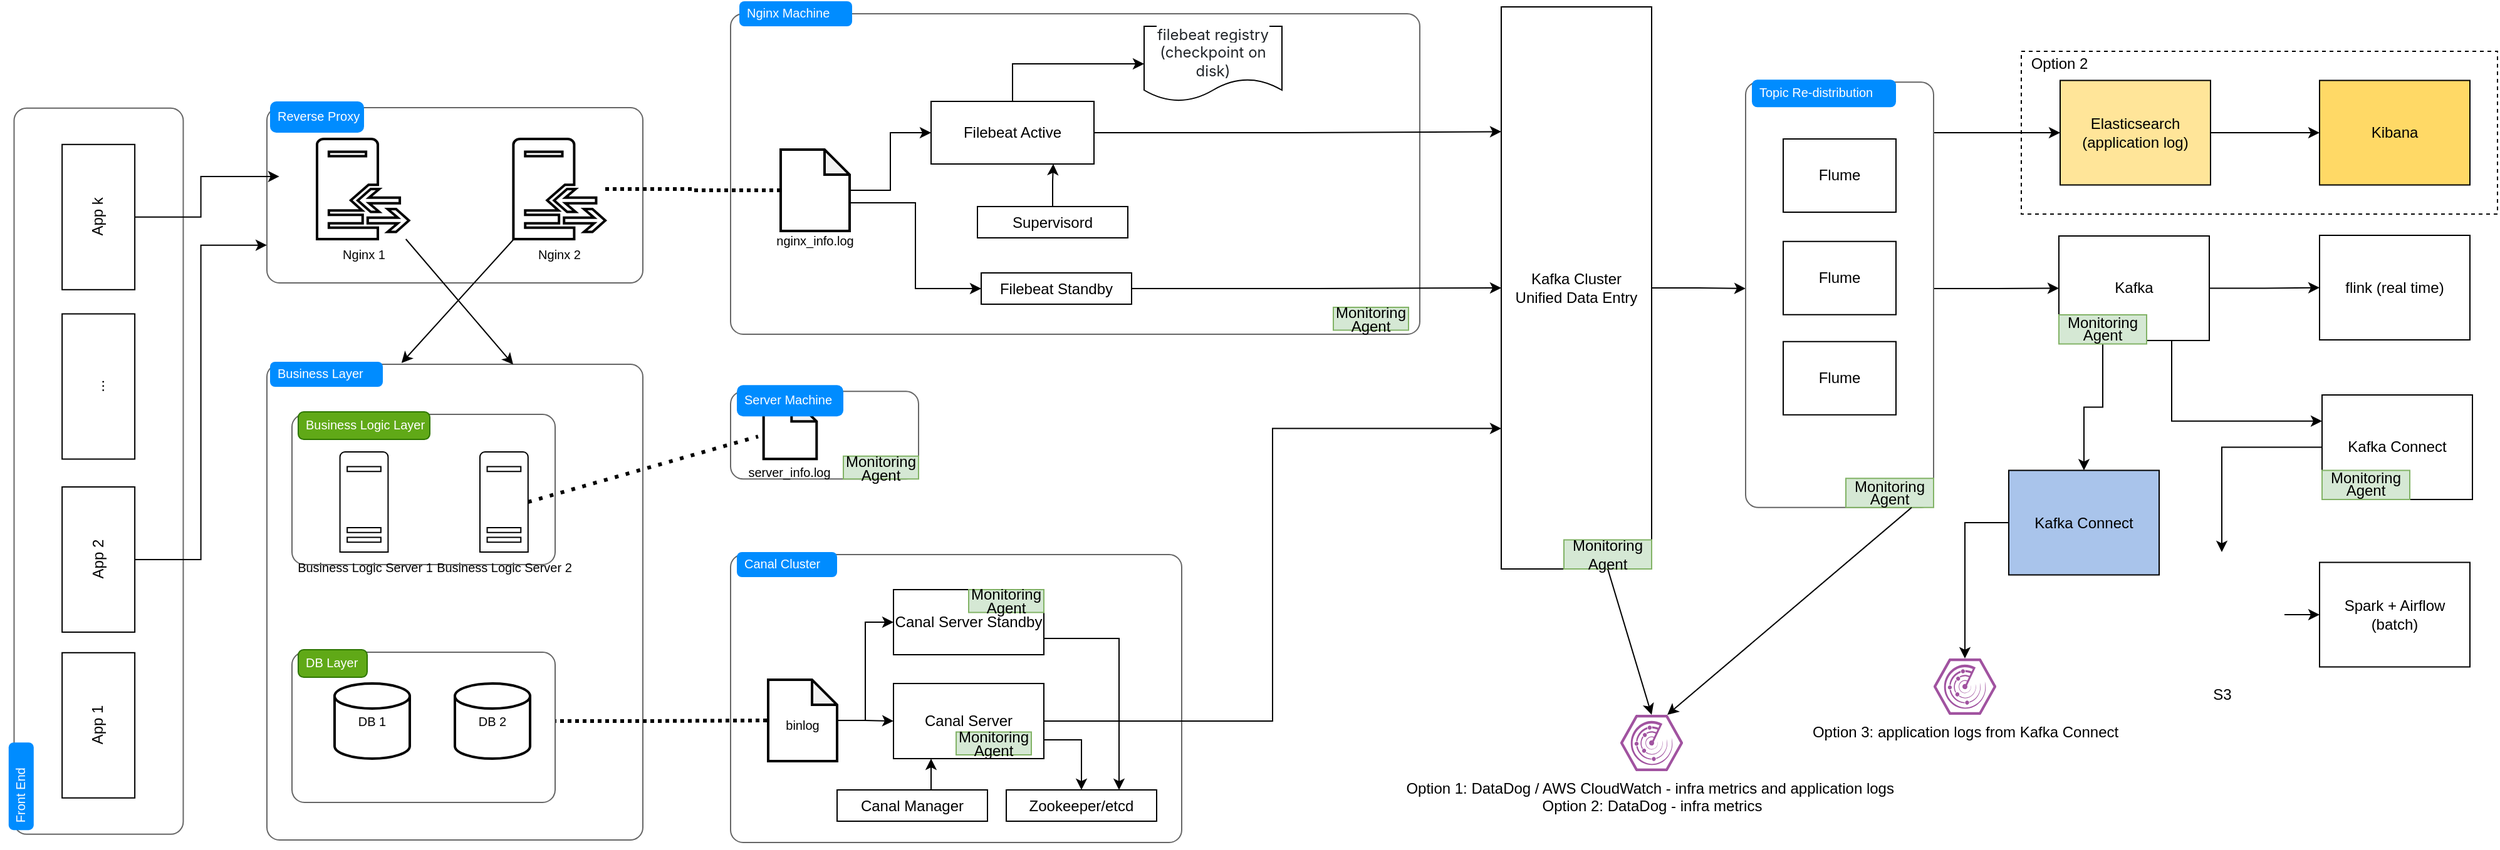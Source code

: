 <mxfile version="14.5.3" type="device"><diagram name="方案" id="iK_i3PamHVMjKQlkhkGh"><mxGraphModel dx="1666" dy="769" grid="1" gridSize="10" guides="1" tooltips="1" connect="1" arrows="1" fold="1" page="1" pageScale="1" pageWidth="827" pageHeight="1169" math="0" shadow="0"><root><mxCell id="n9rA8EOqBBQWJgaQHzMo-0"/><mxCell id="n9rA8EOqBBQWJgaQHzMo-1" parent="n9rA8EOqBBQWJgaQHzMo-0"/><mxCell id="GtW4P_-qG_4IpxDda4mF-0" value="" style="rounded=0;whiteSpace=wrap;html=1;dashed=1;" vertex="1" parent="n9rA8EOqBBQWJgaQHzMo-1"><mxGeometry x="1760" y="360" width="380" height="130" as="geometry"/></mxCell><mxCell id="n9rA8EOqBBQWJgaQHzMo-2" value="" style="group" vertex="1" connectable="0" parent="n9rA8EOqBBQWJgaQHzMo-1"><mxGeometry x="360" y="395" width="300" height="150" as="geometry"/></mxCell><mxCell id="n9rA8EOqBBQWJgaQHzMo-3" value="" style="shape=mxgraph.mockup.containers.marginRect;rectMarginTop=10;strokeColor=#666666;strokeWidth=1;dashed=0;rounded=1;arcSize=5;recursiveResize=0;container=0;" vertex="1" parent="n9rA8EOqBBQWJgaQHzMo-2"><mxGeometry width="300" height="150" as="geometry"/></mxCell><mxCell id="n9rA8EOqBBQWJgaQHzMo-4" value="Reverse Proxy" style="shape=rect;strokeColor=none;fillColor=#008cff;strokeWidth=1;dashed=0;rounded=1;arcSize=20;fontColor=#ffffff;fontSize=10;spacing=2;spacingTop=-2;align=left;autosize=1;spacingLeft=4;resizeWidth=0;resizeHeight=0;perimeter=none;" vertex="1" parent="n9rA8EOqBBQWJgaQHzMo-2"><mxGeometry x="2.5" y="5" width="75" height="25" as="geometry"/></mxCell><mxCell id="n9rA8EOqBBQWJgaQHzMo-5" value="" style="group" vertex="1" connectable="0" parent="n9rA8EOqBBQWJgaQHzMo-1"><mxGeometry x="360" y="600" width="300" height="390" as="geometry"/></mxCell><mxCell id="n9rA8EOqBBQWJgaQHzMo-6" value="" style="shape=mxgraph.mockup.containers.marginRect;rectMarginTop=10;strokeColor=#666666;strokeWidth=1;dashed=0;rounded=1;arcSize=5;recursiveResize=0;container=0;" vertex="1" parent="n9rA8EOqBBQWJgaQHzMo-5"><mxGeometry width="300" height="390" as="geometry"/></mxCell><mxCell id="n9rA8EOqBBQWJgaQHzMo-7" value="Business Layer" style="shape=rect;strokeColor=none;fillColor=#008cff;strokeWidth=1;dashed=0;rounded=1;arcSize=20;fontColor=#ffffff;fontSize=10;spacing=2;spacingTop=-2;align=left;autosize=1;spacingLeft=4;resizeWidth=0;resizeHeight=0;perimeter=none;" vertex="1" parent="n9rA8EOqBBQWJgaQHzMo-5"><mxGeometry x="2.5" y="8" width="90" height="20" as="geometry"/></mxCell><mxCell id="n9rA8EOqBBQWJgaQHzMo-8" value="" style="shape=mxgraph.mockup.containers.marginRect;rectMarginTop=10;strokeColor=#666666;strokeWidth=1;dashed=0;rounded=1;arcSize=5;recursiveResize=0;container=0;" vertex="1" parent="n9rA8EOqBBQWJgaQHzMo-1"><mxGeometry x="730" y="320" width="550" height="266" as="geometry"/></mxCell><mxCell id="n9rA8EOqBBQWJgaQHzMo-9" style="edgeStyle=none;rounded=0;orthogonalLoop=1;jettySize=auto;html=1;startArrow=none;startFill=0;startSize=6;endArrow=classic;endFill=1;fontSize=10;entryX=0.655;entryY=0.026;entryDx=0;entryDy=0;entryPerimeter=0;" edge="1" parent="n9rA8EOqBBQWJgaQHzMo-1" source="n9rA8EOqBBQWJgaQHzMo-58" target="n9rA8EOqBBQWJgaQHzMo-6"><mxGeometry relative="1" as="geometry"><mxPoint x="287.101" y="650" as="targetPoint"/></mxGeometry></mxCell><mxCell id="n9rA8EOqBBQWJgaQHzMo-10" style="edgeStyle=none;rounded=0;orthogonalLoop=1;jettySize=auto;html=1;startArrow=none;startFill=0;startSize=6;endArrow=classic;endFill=1;fontSize=10;entryX=0.358;entryY=0.023;entryDx=0;entryDy=0;entryPerimeter=0;" edge="1" parent="n9rA8EOqBBQWJgaQHzMo-1" source="n9rA8EOqBBQWJgaQHzMo-57" target="n9rA8EOqBBQWJgaQHzMo-6"><mxGeometry relative="1" as="geometry"><mxPoint x="431.009" y="650" as="targetPoint"/></mxGeometry></mxCell><mxCell id="n9rA8EOqBBQWJgaQHzMo-11" value="" style="edgeStyle=orthogonalEdgeStyle;rounded=0;orthogonalLoop=1;jettySize=auto;html=1;endArrow=none;endFill=0;dashed=1;dashPattern=1 1;strokeWidth=3;" edge="1" parent="n9rA8EOqBBQWJgaQHzMo-1" source="n9rA8EOqBBQWJgaQHzMo-57" target="n9rA8EOqBBQWJgaQHzMo-76"><mxGeometry relative="1" as="geometry"/></mxCell><mxCell id="n9rA8EOqBBQWJgaQHzMo-12" value="" style="edgeStyle=orthogonalEdgeStyle;rounded=0;orthogonalLoop=1;jettySize=auto;html=1;entryX=0;entryY=0.222;entryDx=0;entryDy=0;entryPerimeter=0;" edge="1" parent="n9rA8EOqBBQWJgaQHzMo-1" source="n9rA8EOqBBQWJgaQHzMo-77" target="n9rA8EOqBBQWJgaQHzMo-15"><mxGeometry relative="1" as="geometry"/></mxCell><mxCell id="n9rA8EOqBBQWJgaQHzMo-13" style="edgeStyle=orthogonalEdgeStyle;rounded=0;orthogonalLoop=1;jettySize=auto;html=1;entryX=0;entryY=0.5;entryDx=0;entryDy=0;" edge="1" parent="n9rA8EOqBBQWJgaQHzMo-1" source="n9rA8EOqBBQWJgaQHzMo-72" target="n9rA8EOqBBQWJgaQHzMo-15"><mxGeometry relative="1" as="geometry"/></mxCell><mxCell id="n9rA8EOqBBQWJgaQHzMo-14" value="" style="edgeStyle=orthogonalEdgeStyle;rounded=0;orthogonalLoop=1;jettySize=auto;html=1;startArrow=none;startFill=0;endArrow=classic;endFill=1;strokeWidth=1;exitX=1;exitY=0.5;exitDx=0;exitDy=0;" edge="1" parent="n9rA8EOqBBQWJgaQHzMo-1" source="n9rA8EOqBBQWJgaQHzMo-15" target="n9rA8EOqBBQWJgaQHzMo-33"><mxGeometry relative="1" as="geometry"><mxPoint x="1540" y="542.75" as="targetPoint"/></mxGeometry></mxCell><mxCell id="n9rA8EOqBBQWJgaQHzMo-15" value="Kafka Cluster&lt;br&gt;Unified Data Entry" style="rounded=0;whiteSpace=wrap;html=1;" vertex="1" parent="n9rA8EOqBBQWJgaQHzMo-1"><mxGeometry x="1345" y="324.5" width="120" height="449" as="geometry"/></mxCell><mxCell id="n9rA8EOqBBQWJgaQHzMo-16" value="" style="shape=mxgraph.mockup.containers.marginRect;rectMarginTop=10;strokeColor=#666666;strokeWidth=1;dashed=0;rounded=1;arcSize=5;recursiveResize=0;" vertex="1" parent="n9rA8EOqBBQWJgaQHzMo-1"><mxGeometry x="730" y="752" width="360" height="240" as="geometry"/></mxCell><mxCell id="n9rA8EOqBBQWJgaQHzMo-17" value="Canal Cluster" style="shape=rect;strokeColor=none;fillColor=#008cff;strokeWidth=1;dashed=0;rounded=1;arcSize=20;fontColor=#ffffff;fontSize=10;spacing=2;spacingTop=-2;align=left;autosize=1;spacingLeft=4;resizeWidth=0;resizeHeight=0;perimeter=none;" vertex="1" parent="n9rA8EOqBBQWJgaQHzMo-16"><mxGeometry x="5" y="8" width="80" height="20" as="geometry"/></mxCell><mxCell id="n9rA8EOqBBQWJgaQHzMo-18" value="Zookeeper/etcd" style="rounded=0;whiteSpace=wrap;html=1;" vertex="1" parent="n9rA8EOqBBQWJgaQHzMo-16"><mxGeometry x="220" y="198" width="120" height="25" as="geometry"/></mxCell><mxCell id="n9rA8EOqBBQWJgaQHzMo-19" style="edgeStyle=orthogonalEdgeStyle;rounded=0;orthogonalLoop=1;jettySize=auto;html=1;exitX=0.5;exitY=0;exitDx=0;exitDy=0;entryX=0.25;entryY=1;entryDx=0;entryDy=0;startArrow=none;startFill=0;endArrow=classic;endFill=1;strokeWidth=1;" edge="1" parent="n9rA8EOqBBQWJgaQHzMo-16" source="n9rA8EOqBBQWJgaQHzMo-20" target="n9rA8EOqBBQWJgaQHzMo-22"><mxGeometry relative="1" as="geometry"/></mxCell><mxCell id="n9rA8EOqBBQWJgaQHzMo-20" value="Canal Manager" style="rounded=0;whiteSpace=wrap;html=1;" vertex="1" parent="n9rA8EOqBBQWJgaQHzMo-16"><mxGeometry x="85" y="198" width="120" height="25" as="geometry"/></mxCell><mxCell id="n9rA8EOqBBQWJgaQHzMo-21" style="edgeStyle=orthogonalEdgeStyle;rounded=0;orthogonalLoop=1;jettySize=auto;html=1;exitX=1;exitY=0.75;exitDx=0;exitDy=0;startArrow=none;startFill=0;endArrow=classic;endFill=1;strokeWidth=1;" edge="1" parent="n9rA8EOqBBQWJgaQHzMo-16" source="n9rA8EOqBBQWJgaQHzMo-22" target="n9rA8EOqBBQWJgaQHzMo-18"><mxGeometry relative="1" as="geometry"/></mxCell><mxCell id="n9rA8EOqBBQWJgaQHzMo-22" value="Canal Server" style="rounded=0;whiteSpace=wrap;html=1;" vertex="1" parent="n9rA8EOqBBQWJgaQHzMo-16"><mxGeometry x="130" y="113" width="120" height="60" as="geometry"/></mxCell><mxCell id="n9rA8EOqBBQWJgaQHzMo-23" style="edgeStyle=orthogonalEdgeStyle;rounded=0;orthogonalLoop=1;jettySize=auto;html=1;endArrow=classic;endFill=1;strokeWidth=1;startArrow=none;startFill=0;entryX=0;entryY=0.5;entryDx=0;entryDy=0;" edge="1" parent="n9rA8EOqBBQWJgaQHzMo-16" source="n9rA8EOqBBQWJgaQHzMo-25" target="n9rA8EOqBBQWJgaQHzMo-22"><mxGeometry relative="1" as="geometry"/></mxCell><mxCell id="n9rA8EOqBBQWJgaQHzMo-24" style="edgeStyle=orthogonalEdgeStyle;rounded=0;orthogonalLoop=1;jettySize=auto;html=1;entryX=0;entryY=0.5;entryDx=0;entryDy=0;startArrow=none;startFill=0;endArrow=classic;endFill=1;strokeWidth=1;" edge="1" parent="n9rA8EOqBBQWJgaQHzMo-16" source="n9rA8EOqBBQWJgaQHzMo-25" target="n9rA8EOqBBQWJgaQHzMo-27"><mxGeometry relative="1" as="geometry"/></mxCell><mxCell id="n9rA8EOqBBQWJgaQHzMo-25" value="&lt;br&gt;&lt;br&gt;binlog" style="shape=note;whiteSpace=wrap;html=1;backgroundOutline=1;darkOpacity=0.05;shadow=0;dashed=0;fontSize=10;verticalAlign=top;strokeWidth=2;fillColor=none;sketch=0;size=20;" vertex="1" parent="n9rA8EOqBBQWJgaQHzMo-16"><mxGeometry x="30" y="110" width="55" height="65" as="geometry"/></mxCell><mxCell id="n9rA8EOqBBQWJgaQHzMo-26" style="edgeStyle=orthogonalEdgeStyle;rounded=0;orthogonalLoop=1;jettySize=auto;html=1;exitX=1;exitY=0.75;exitDx=0;exitDy=0;entryX=0.75;entryY=0;entryDx=0;entryDy=0;startArrow=none;startFill=0;endArrow=classic;endFill=1;strokeWidth=1;" edge="1" parent="n9rA8EOqBBQWJgaQHzMo-16" source="n9rA8EOqBBQWJgaQHzMo-27" target="n9rA8EOqBBQWJgaQHzMo-18"><mxGeometry relative="1" as="geometry"/></mxCell><mxCell id="n9rA8EOqBBQWJgaQHzMo-27" value="Canal Server Standby" style="rounded=0;whiteSpace=wrap;html=1;" vertex="1" parent="n9rA8EOqBBQWJgaQHzMo-16"><mxGeometry x="130" y="38" width="120" height="52" as="geometry"/></mxCell><mxCell id="n9rA8EOqBBQWJgaQHzMo-28" value="&lt;p style=&quot;line-height: 90%&quot;&gt;Monitoring Agent&lt;/p&gt;" style="rounded=0;whiteSpace=wrap;html=1;fillColor=#d5e8d4;strokeColor=#82b366;" vertex="1" parent="n9rA8EOqBBQWJgaQHzMo-16"><mxGeometry x="180" y="151.75" width="60" height="18.25" as="geometry"/></mxCell><mxCell id="n9rA8EOqBBQWJgaQHzMo-29" value="&lt;p style=&quot;line-height: 90%&quot;&gt;Monitoring Agent&lt;/p&gt;" style="rounded=0;whiteSpace=wrap;html=1;fillColor=#d5e8d4;strokeColor=#82b366;" vertex="1" parent="n9rA8EOqBBQWJgaQHzMo-16"><mxGeometry x="190" y="38" width="60" height="18.25" as="geometry"/></mxCell><mxCell id="n9rA8EOqBBQWJgaQHzMo-30" style="edgeStyle=orthogonalEdgeStyle;rounded=0;orthogonalLoop=1;jettySize=auto;html=1;dashed=1;dashPattern=1 1;endArrow=none;endFill=0;strokeWidth=3;" edge="1" parent="n9rA8EOqBBQWJgaQHzMo-1" source="n9rA8EOqBBQWJgaQHzMo-51" target="n9rA8EOqBBQWJgaQHzMo-25"><mxGeometry relative="1" as="geometry"/></mxCell><mxCell id="n9rA8EOqBBQWJgaQHzMo-31" style="edgeStyle=orthogonalEdgeStyle;rounded=0;orthogonalLoop=1;jettySize=auto;html=1;entryX=0;entryY=0.75;entryDx=0;entryDy=0;startArrow=none;startFill=0;endArrow=classic;endFill=1;strokeWidth=1;" edge="1" parent="n9rA8EOqBBQWJgaQHzMo-1" source="n9rA8EOqBBQWJgaQHzMo-22" target="n9rA8EOqBBQWJgaQHzMo-15"><mxGeometry relative="1" as="geometry"/></mxCell><mxCell id="n9rA8EOqBBQWJgaQHzMo-32" style="edgeStyle=orthogonalEdgeStyle;rounded=0;orthogonalLoop=1;jettySize=auto;html=1;entryX=0;entryY=0.5;entryDx=0;entryDy=0;" edge="1" parent="n9rA8EOqBBQWJgaQHzMo-1" source="n9rA8EOqBBQWJgaQHzMo-33" target="n9rA8EOqBBQWJgaQHzMo-43"><mxGeometry relative="1" as="geometry"/></mxCell><mxCell id="Cld1ftDN7CLMCsJWfo_N-1" style="edgeStyle=orthogonalEdgeStyle;rounded=0;orthogonalLoop=1;jettySize=auto;html=1;exitX=1;exitY=0.144;exitDx=0;exitDy=0;exitPerimeter=0;" edge="1" parent="n9rA8EOqBBQWJgaQHzMo-1" source="n9rA8EOqBBQWJgaQHzMo-33" target="Cld1ftDN7CLMCsJWfo_N-0"><mxGeometry relative="1" as="geometry"/></mxCell><mxCell id="n9rA8EOqBBQWJgaQHzMo-33" value="" style="shape=mxgraph.mockup.containers.marginRect;rectMarginTop=10;strokeColor=#666666;strokeWidth=1;dashed=0;rounded=1;arcSize=5;recursiveResize=0;" vertex="1" parent="n9rA8EOqBBQWJgaQHzMo-1"><mxGeometry x="1540" y="374.63" width="150" height="349.75" as="geometry"/></mxCell><mxCell id="n9rA8EOqBBQWJgaQHzMo-34" value="Topic Re-distribution" style="shape=rect;strokeColor=none;fillColor=#008cff;strokeWidth=1;dashed=0;rounded=1;arcSize=20;fontColor=#ffffff;fontSize=10;spacing=2;spacingTop=-2;align=left;autosize=1;spacingLeft=4;resizeWidth=0;resizeHeight=0;perimeter=none;" vertex="1" parent="n9rA8EOqBBQWJgaQHzMo-33"><mxGeometry x="5" y="8" width="115" height="22" as="geometry"/></mxCell><mxCell id="n9rA8EOqBBQWJgaQHzMo-35" value="Flume&lt;br&gt;" style="rounded=0;whiteSpace=wrap;html=1;" vertex="1" parent="n9rA8EOqBBQWJgaQHzMo-33"><mxGeometry x="30" y="55.37" width="90" height="58.5" as="geometry"/></mxCell><mxCell id="n9rA8EOqBBQWJgaQHzMo-36" style="edgeStyle=orthogonalEdgeStyle;rounded=0;orthogonalLoop=1;jettySize=auto;html=1;exitX=0.5;exitY=1;exitDx=0;exitDy=0;startArrow=none;startFill=0;endArrow=classic;endFill=1;strokeWidth=1;" edge="1" parent="n9rA8EOqBBQWJgaQHzMo-33" source="n9rA8EOqBBQWJgaQHzMo-35" target="n9rA8EOqBBQWJgaQHzMo-35"><mxGeometry relative="1" as="geometry"/></mxCell><mxCell id="n9rA8EOqBBQWJgaQHzMo-37" value="Flume&lt;br&gt;" style="rounded=0;whiteSpace=wrap;html=1;" vertex="1" parent="n9rA8EOqBBQWJgaQHzMo-33"><mxGeometry x="30" y="137.24" width="90" height="58.5" as="geometry"/></mxCell><mxCell id="n9rA8EOqBBQWJgaQHzMo-38" value="Flume&lt;br&gt;" style="rounded=0;whiteSpace=wrap;html=1;" vertex="1" parent="n9rA8EOqBBQWJgaQHzMo-33"><mxGeometry x="30" y="217.24" width="90" height="58.5" as="geometry"/></mxCell><mxCell id="n9rA8EOqBBQWJgaQHzMo-39" style="edgeStyle=orthogonalEdgeStyle;rounded=0;orthogonalLoop=1;jettySize=auto;html=1;exitX=0.5;exitY=1;exitDx=0;exitDy=0;startArrow=none;startFill=0;endArrow=classic;endFill=1;strokeWidth=1;" edge="1" parent="n9rA8EOqBBQWJgaQHzMo-33"><mxGeometry relative="1" as="geometry"><mxPoint x="75" y="341.87" as="sourcePoint"/><mxPoint x="75" y="341.87" as="targetPoint"/></mxGeometry></mxCell><mxCell id="n9rA8EOqBBQWJgaQHzMo-40" value="&lt;p style=&quot;line-height: 80%&quot;&gt;Monitoring Agent&lt;/p&gt;" style="rounded=0;whiteSpace=wrap;html=1;fillColor=#d5e8d4;strokeColor=#82b366;" vertex="1" parent="n9rA8EOqBBQWJgaQHzMo-33"><mxGeometry x="80" y="326.5" width="70" height="23.25" as="geometry"/></mxCell><mxCell id="n9rA8EOqBBQWJgaQHzMo-41" style="edgeStyle=orthogonalEdgeStyle;rounded=0;orthogonalLoop=1;jettySize=auto;html=1;exitX=0.75;exitY=1;exitDx=0;exitDy=0;entryX=0;entryY=0.25;entryDx=0;entryDy=0;" edge="1" parent="n9rA8EOqBBQWJgaQHzMo-1" source="n9rA8EOqBBQWJgaQHzMo-43" target="n9rA8EOqBBQWJgaQHzMo-45"><mxGeometry relative="1" as="geometry"/></mxCell><mxCell id="n9rA8EOqBBQWJgaQHzMo-42" style="edgeStyle=orthogonalEdgeStyle;rounded=0;orthogonalLoop=1;jettySize=auto;html=1;" edge="1" parent="n9rA8EOqBBQWJgaQHzMo-1" source="n9rA8EOqBBQWJgaQHzMo-43" target="n9rA8EOqBBQWJgaQHzMo-70"><mxGeometry relative="1" as="geometry"/></mxCell><mxCell id="n9rA8EOqBBQWJgaQHzMo-43" value="Kafka" style="rounded=0;whiteSpace=wrap;html=1;" vertex="1" parent="n9rA8EOqBBQWJgaQHzMo-1"><mxGeometry x="1790" y="507.5" width="120" height="83.5" as="geometry"/></mxCell><mxCell id="n9rA8EOqBBQWJgaQHzMo-44" style="edgeStyle=orthogonalEdgeStyle;rounded=0;orthogonalLoop=1;jettySize=auto;html=1;" edge="1" parent="n9rA8EOqBBQWJgaQHzMo-1" source="n9rA8EOqBBQWJgaQHzMo-45" target="n9rA8EOqBBQWJgaQHzMo-47"><mxGeometry relative="1" as="geometry"/></mxCell><mxCell id="n9rA8EOqBBQWJgaQHzMo-45" value="Kafka Connect" style="rounded=0;whiteSpace=wrap;html=1;" vertex="1" parent="n9rA8EOqBBQWJgaQHzMo-1"><mxGeometry x="2000" y="634.5" width="120" height="83.5" as="geometry"/></mxCell><mxCell id="n9rA8EOqBBQWJgaQHzMo-46" value="" style="edgeStyle=orthogonalEdgeStyle;rounded=0;orthogonalLoop=1;jettySize=auto;html=1;entryX=0;entryY=0.5;entryDx=0;entryDy=0;" edge="1" parent="n9rA8EOqBBQWJgaQHzMo-1" source="n9rA8EOqBBQWJgaQHzMo-47" target="n9rA8EOqBBQWJgaQHzMo-48"><mxGeometry relative="1" as="geometry"><mxPoint x="1998" y="810" as="targetPoint"/></mxGeometry></mxCell><mxCell id="n9rA8EOqBBQWJgaQHzMo-47" value="S3" style="shape=image;html=1;verticalAlign=top;verticalLabelPosition=bottom;labelBackgroundColor=#ffffff;imageAspect=0;aspect=fixed;image=https://cdn2.iconfinder.com/data/icons/amazon-aws-stencils/100/Storage__Content_Delivery_Amazon_S3_Bucket_with_Objects-128.png" vertex="1" parent="n9rA8EOqBBQWJgaQHzMo-1"><mxGeometry x="1870" y="760" width="100" height="100" as="geometry"/></mxCell><mxCell id="n9rA8EOqBBQWJgaQHzMo-48" value="Spark + Airflow&lt;br&gt;(batch)" style="rounded=0;whiteSpace=wrap;html=1;" vertex="1" parent="n9rA8EOqBBQWJgaQHzMo-1"><mxGeometry x="1998" y="768.25" width="120" height="83.5" as="geometry"/></mxCell><mxCell id="n9rA8EOqBBQWJgaQHzMo-49" value="" style="shape=mxgraph.mockup.containers.marginRect;rectMarginTop=10;strokeColor=#666666;strokeWidth=1;dashed=0;rounded=1;arcSize=5;recursiveResize=0;" vertex="1" parent="n9rA8EOqBBQWJgaQHzMo-1"><mxGeometry x="380" y="830" width="210" height="130" as="geometry"/></mxCell><mxCell id="n9rA8EOqBBQWJgaQHzMo-50" value="DB Layer" style="shape=rect;strokeColor=#2D7600;fillColor=#60a917;strokeWidth=1;dashed=0;rounded=1;arcSize=20;fontColor=#ffffff;fontSize=10;spacing=2;spacingTop=-2;align=left;autosize=1;spacingLeft=4;resizeWidth=0;resizeHeight=0;perimeter=none;" vertex="1" parent="n9rA8EOqBBQWJgaQHzMo-49"><mxGeometry x="5" y="8" width="55" height="22" as="geometry"/></mxCell><mxCell id="n9rA8EOqBBQWJgaQHzMo-51" value="DB 2" style="strokeWidth=2;html=1;shape=mxgraph.flowchart.database;whiteSpace=wrap;sketch=0;fillColor=none;fontSize=10;" vertex="1" parent="n9rA8EOqBBQWJgaQHzMo-49"><mxGeometry x="130.0" y="35" width="60" height="60" as="geometry"/></mxCell><mxCell id="n9rA8EOqBBQWJgaQHzMo-52" value="DB 1" style="strokeWidth=2;html=1;shape=mxgraph.flowchart.database;whiteSpace=wrap;sketch=0;fillColor=none;fontSize=10;" vertex="1" parent="n9rA8EOqBBQWJgaQHzMo-49"><mxGeometry x="34" y="35" width="60" height="60" as="geometry"/></mxCell><mxCell id="n9rA8EOqBBQWJgaQHzMo-53" value="" style="shape=mxgraph.mockup.containers.marginRect;rectMarginTop=10;strokeColor=#666666;strokeWidth=1;dashed=0;rounded=1;arcSize=5;recursiveResize=0;" vertex="1" parent="n9rA8EOqBBQWJgaQHzMo-1"><mxGeometry x="380" y="640" width="210" height="130" as="geometry"/></mxCell><mxCell id="n9rA8EOqBBQWJgaQHzMo-54" value="Business Logic Layer" style="shape=rect;strokeColor=#2D7600;fillColor=#60a917;strokeWidth=1;dashed=0;rounded=1;arcSize=20;fontColor=#ffffff;fontSize=10;spacing=2;spacingTop=-2;align=left;autosize=1;spacingLeft=4;resizeWidth=0;resizeHeight=0;perimeter=none;" vertex="1" parent="n9rA8EOqBBQWJgaQHzMo-53"><mxGeometry x="5" y="8" width="105" height="22" as="geometry"/></mxCell><mxCell id="n9rA8EOqBBQWJgaQHzMo-55" value="Business Logic Server 2" style="aspect=fixed;pointerEvents=1;shadow=0;dashed=0;html=1;labelPosition=center;verticalLabelPosition=bottom;verticalAlign=top;align=center;shape=mxgraph.mscae.enterprise.server_generic;sketch=0;fontSize=10;fillColor=none;" vertex="1" parent="n9rA8EOqBBQWJgaQHzMo-53"><mxGeometry x="150.0" y="40" width="38.4" height="80" as="geometry"/></mxCell><mxCell id="n9rA8EOqBBQWJgaQHzMo-56" value="Business Logic Server 1" style="aspect=fixed;pointerEvents=1;shadow=0;dashed=0;html=1;labelPosition=center;verticalLabelPosition=bottom;verticalAlign=top;align=center;shape=mxgraph.mscae.enterprise.server_generic;sketch=0;fontSize=10;fillColor=none;" vertex="1" parent="n9rA8EOqBBQWJgaQHzMo-53"><mxGeometry x="38.3" y="40" width="38.4" height="80" as="geometry"/></mxCell><mxCell id="n9rA8EOqBBQWJgaQHzMo-57" value="Nginx 2" style="pointerEvents=1;shadow=0;dashed=0;html=1;labelPosition=center;verticalLabelPosition=bottom;verticalAlign=top;outlineConnect=0;align=center;shape=mxgraph.office.servers.reverse_proxy;fontSize=10;fillColor=none;strokeWidth=2;perimeterSpacing=0;sketch=0;" vertex="1" parent="n9rA8EOqBBQWJgaQHzMo-1"><mxGeometry x="556.69" y="430" width="73.31" height="80" as="geometry"/></mxCell><mxCell id="n9rA8EOqBBQWJgaQHzMo-58" value="Nginx 1" style="pointerEvents=1;shadow=0;dashed=0;html=1;labelPosition=center;verticalLabelPosition=bottom;verticalAlign=top;outlineConnect=0;align=center;shape=mxgraph.office.servers.reverse_proxy;fontSize=10;fillColor=none;strokeWidth=2;perimeterSpacing=0;sketch=0;" vertex="1" parent="n9rA8EOqBBQWJgaQHzMo-1"><mxGeometry x="400" y="430" width="73.31" height="80" as="geometry"/></mxCell><mxCell id="n9rA8EOqBBQWJgaQHzMo-59" value="Monitoring Agent" style="rounded=0;whiteSpace=wrap;html=1;fillColor=#d5e8d4;strokeColor=#82b366;" vertex="1" parent="n9rA8EOqBBQWJgaQHzMo-1"><mxGeometry x="1395" y="750.25" width="70" height="23.25" as="geometry"/></mxCell><mxCell id="n9rA8EOqBBQWJgaQHzMo-60" value="Option 1: DataDog / AWS CloudWatch - infra metrics and application logs&amp;nbsp;&lt;br&gt;Option 2: DataDog - infra metrics" style="verticalLabelPosition=bottom;html=1;fillColor=#A153A0;strokeColor=#ffffff;verticalAlign=top;align=center;points=[[0,0.5,0],[0.125,0.25,0],[0.25,0,0],[0.5,0,0],[0.75,0,0],[0.875,0.25,0],[1,0.5,0],[0.875,0.75,0],[0.75,1,0],[0.5,1,0],[0.125,0.75,0]];pointerEvents=1;shape=mxgraph.cisco_safe.compositeIcon;bgIcon=mxgraph.cisco_safe.design.blank_device;resIcon=mxgraph.cisco_safe.design.tetration_agent;" vertex="1" parent="n9rA8EOqBBQWJgaQHzMo-1"><mxGeometry x="1440" y="890" width="50" height="45" as="geometry"/></mxCell><mxCell id="n9rA8EOqBBQWJgaQHzMo-61" style="rounded=0;orthogonalLoop=1;jettySize=auto;html=1;entryX=0.5;entryY=0;entryDx=0;entryDy=0;entryPerimeter=0;exitX=0.5;exitY=1;exitDx=0;exitDy=0;" edge="1" parent="n9rA8EOqBBQWJgaQHzMo-1" source="n9rA8EOqBBQWJgaQHzMo-59" target="n9rA8EOqBBQWJgaQHzMo-60"><mxGeometry relative="1" as="geometry"/></mxCell><mxCell id="n9rA8EOqBBQWJgaQHzMo-62" style="rounded=0;orthogonalLoop=1;jettySize=auto;html=1;entryX=0.75;entryY=0;entryDx=0;entryDy=0;entryPerimeter=0;exitX=0.75;exitY=1;exitDx=0;exitDy=0;" edge="1" parent="n9rA8EOqBBQWJgaQHzMo-1" source="n9rA8EOqBBQWJgaQHzMo-40" target="n9rA8EOqBBQWJgaQHzMo-60"><mxGeometry relative="1" as="geometry"/></mxCell><mxCell id="n9rA8EOqBBQWJgaQHzMo-63" value="" style="shape=mxgraph.mockup.containers.marginRect;rectMarginTop=10;strokeColor=#666666;strokeWidth=1;dashed=0;rounded=1;arcSize=5;recursiveResize=0;" vertex="1" parent="n9rA8EOqBBQWJgaQHzMo-1"><mxGeometry x="730" y="621.63" width="150" height="80" as="geometry"/></mxCell><mxCell id="n9rA8EOqBBQWJgaQHzMo-64" value="&lt;br&gt;&lt;br&gt;&lt;br&gt;&lt;br&gt;server_info.log" style="shape=note;whiteSpace=wrap;html=1;backgroundOutline=1;darkOpacity=0.05;shadow=0;dashed=0;fontSize=10;verticalAlign=top;strokeWidth=2;fillColor=none;sketch=0;size=20;" vertex="1" parent="n9rA8EOqBBQWJgaQHzMo-63"><mxGeometry x="26.35" y="14" width="42.31" height="50" as="geometry"/></mxCell><mxCell id="n9rA8EOqBBQWJgaQHzMo-65" value="Server Machine" style="shape=rect;strokeColor=none;fillColor=#008cff;strokeWidth=1;dashed=0;rounded=1;arcSize=20;fontColor=#ffffff;fontSize=10;spacing=2;spacingTop=-2;align=left;autosize=1;spacingLeft=4;resizeWidth=0;resizeHeight=0;perimeter=none;" vertex="1" parent="n9rA8EOqBBQWJgaQHzMo-63"><mxGeometry x="5" y="5" width="85" height="25" as="geometry"/></mxCell><mxCell id="n9rA8EOqBBQWJgaQHzMo-66" value="&lt;p style=&quot;line-height: 90%&quot;&gt;Monitoring Agent&lt;/p&gt;" style="rounded=0;whiteSpace=wrap;html=1;fillColor=#d5e8d4;strokeColor=#82b366;" vertex="1" parent="n9rA8EOqBBQWJgaQHzMo-63"><mxGeometry x="90" y="61.75" width="60" height="18.25" as="geometry"/></mxCell><mxCell id="n9rA8EOqBBQWJgaQHzMo-67" style="edgeStyle=none;rounded=0;orthogonalLoop=1;jettySize=auto;html=1;exitX=1;exitY=0.5;exitDx=0;exitDy=0;exitPerimeter=0;entryX=-0.103;entryY=0.64;entryDx=0;entryDy=0;entryPerimeter=0;fontSize=10;dashed=1;endArrow=none;endFill=0;strokeWidth=3;dashPattern=1 2;" edge="1" parent="n9rA8EOqBBQWJgaQHzMo-1" source="n9rA8EOqBBQWJgaQHzMo-55" target="n9rA8EOqBBQWJgaQHzMo-64"><mxGeometry relative="1" as="geometry"/></mxCell><mxCell id="9hVrlXbzVGrSvJA3rbRx-8" style="edgeStyle=orthogonalEdgeStyle;rounded=0;orthogonalLoop=1;jettySize=auto;html=1;" edge="1" parent="n9rA8EOqBBQWJgaQHzMo-1" source="n9rA8EOqBBQWJgaQHzMo-68" target="9hVrlXbzVGrSvJA3rbRx-7"><mxGeometry relative="1" as="geometry"/></mxCell><mxCell id="n9rA8EOqBBQWJgaQHzMo-68" value="&lt;p style=&quot;line-height: 80%&quot;&gt;Monitoring Agent&lt;/p&gt;" style="rounded=0;whiteSpace=wrap;html=1;fillColor=#d5e8d4;strokeColor=#82b366;" vertex="1" parent="n9rA8EOqBBQWJgaQHzMo-1"><mxGeometry x="1790" y="570.5" width="70" height="23.25" as="geometry"/></mxCell><mxCell id="n9rA8EOqBBQWJgaQHzMo-69" value="&lt;p style=&quot;line-height: 80%&quot;&gt;Monitoring Agent&lt;/p&gt;" style="rounded=0;whiteSpace=wrap;html=1;fillColor=#d5e8d4;strokeColor=#82b366;" vertex="1" parent="n9rA8EOqBBQWJgaQHzMo-1"><mxGeometry x="2000" y="694.75" width="70" height="23.25" as="geometry"/></mxCell><mxCell id="n9rA8EOqBBQWJgaQHzMo-70" value="flink (real time)" style="rounded=0;whiteSpace=wrap;html=1;" vertex="1" parent="n9rA8EOqBBQWJgaQHzMo-1"><mxGeometry x="1998" y="507" width="120" height="83.5" as="geometry"/></mxCell><mxCell id="n9rA8EOqBBQWJgaQHzMo-71" value="Nginx Machine" style="shape=rect;strokeColor=none;fillColor=#008cff;strokeWidth=1;dashed=0;rounded=1;arcSize=20;fontColor=#ffffff;fontSize=10;spacing=2;spacingTop=-2;align=left;autosize=1;spacingLeft=4;resizeWidth=0;resizeHeight=0;perimeter=none;" vertex="1" parent="n9rA8EOqBBQWJgaQHzMo-1"><mxGeometry x="737" y="320" width="90" height="20" as="geometry"/></mxCell><mxCell id="n9rA8EOqBBQWJgaQHzMo-72" value="Filebeat Standby" style="rounded=0;whiteSpace=wrap;html=1;" vertex="1" parent="n9rA8EOqBBQWJgaQHzMo-1"><mxGeometry x="930" y="537" width="120" height="25" as="geometry"/></mxCell><mxCell id="9hVrlXbzVGrSvJA3rbRx-0" style="edgeStyle=orthogonalEdgeStyle;rounded=0;orthogonalLoop=1;jettySize=auto;html=1;entryX=0.75;entryY=1;entryDx=0;entryDy=0;" edge="1" parent="n9rA8EOqBBQWJgaQHzMo-1" source="n9rA8EOqBBQWJgaQHzMo-73" target="n9rA8EOqBBQWJgaQHzMo-77"><mxGeometry relative="1" as="geometry"/></mxCell><mxCell id="n9rA8EOqBBQWJgaQHzMo-73" value="Supervisord" style="rounded=0;whiteSpace=wrap;html=1;" vertex="1" parent="n9rA8EOqBBQWJgaQHzMo-1"><mxGeometry x="927" y="484" width="120" height="25" as="geometry"/></mxCell><mxCell id="n9rA8EOqBBQWJgaQHzMo-74" style="edgeStyle=orthogonalEdgeStyle;rounded=0;orthogonalLoop=1;jettySize=auto;html=1;entryX=0;entryY=0.5;entryDx=0;entryDy=0;exitX=0;exitY=0;exitDx=55;exitDy=42.5;exitPerimeter=0;" edge="1" parent="n9rA8EOqBBQWJgaQHzMo-1" source="n9rA8EOqBBQWJgaQHzMo-76" target="n9rA8EOqBBQWJgaQHzMo-72"><mxGeometry x="730" y="346" as="geometry"><mxPoint x="840" y="473.5" as="sourcePoint"/></mxGeometry></mxCell><mxCell id="n9rA8EOqBBQWJgaQHzMo-75" style="edgeStyle=orthogonalEdgeStyle;rounded=0;orthogonalLoop=1;jettySize=auto;html=1;entryX=0;entryY=0.5;entryDx=0;entryDy=0;" edge="1" parent="n9rA8EOqBBQWJgaQHzMo-1" source="n9rA8EOqBBQWJgaQHzMo-76" target="n9rA8EOqBBQWJgaQHzMo-77"><mxGeometry relative="1" as="geometry"/></mxCell><mxCell id="n9rA8EOqBBQWJgaQHzMo-76" value="&lt;br&gt;&lt;br&gt;&lt;br&gt;&lt;br&gt;&lt;br&gt;nginx_info.log" style="shape=note;whiteSpace=wrap;html=1;backgroundOutline=1;darkOpacity=0.05;shadow=0;dashed=0;fontSize=10;verticalAlign=top;strokeWidth=2;fillColor=none;sketch=0;size=20;" vertex="1" parent="n9rA8EOqBBQWJgaQHzMo-1"><mxGeometry x="770" y="438.5" width="55" height="65" as="geometry"/></mxCell><mxCell id="n9rA8EOqBBQWJgaQHzMo-77" value="Filebeat Active" style="rounded=0;whiteSpace=wrap;html=1;" vertex="1" parent="n9rA8EOqBBQWJgaQHzMo-1"><mxGeometry x="890" y="400" width="130" height="50" as="geometry"/></mxCell><mxCell id="n9rA8EOqBBQWJgaQHzMo-78" value="" style="edgeStyle=orthogonalEdgeStyle;rounded=0;orthogonalLoop=1;jettySize=auto;html=1;exitX=0.5;exitY=0;exitDx=0;exitDy=0;" edge="1" parent="n9rA8EOqBBQWJgaQHzMo-1" source="n9rA8EOqBBQWJgaQHzMo-77" target="n9rA8EOqBBQWJgaQHzMo-80"><mxGeometry x="730" y="346" as="geometry"/></mxCell><mxCell id="n9rA8EOqBBQWJgaQHzMo-80" value="&lt;span style=&quot;color: rgb(33 , 37 , 41) ; font-family: &amp;#34;inter&amp;#34; , sans-serif ; text-align: left ; background-color: rgb(255 , 255 , 255)&quot;&gt;&lt;font style=&quot;font-size: 12px&quot;&gt;filebeat registry (checkpoint on disk)&lt;/font&gt;&lt;/span&gt;" style="shape=document;whiteSpace=wrap;html=1;boundedLbl=1;rounded=0;" vertex="1" parent="n9rA8EOqBBQWJgaQHzMo-1"><mxGeometry x="1060" y="340" width="110" height="60" as="geometry"/></mxCell><mxCell id="n9rA8EOqBBQWJgaQHzMo-81" value="" style="group;rotation=-90;" vertex="1" connectable="0" parent="n9rA8EOqBBQWJgaQHzMo-1"><mxGeometry x="-62.5" y="634.5" width="580" height="145" as="geometry"/></mxCell><mxCell id="n9rA8EOqBBQWJgaQHzMo-82" value="" style="shape=mxgraph.mockup.containers.marginRect;rectMarginTop=10;strokeColor=#666666;strokeWidth=1;dashed=0;rounded=1;arcSize=5;recursiveResize=0;rotation=-90;" vertex="1" parent="n9rA8EOqBBQWJgaQHzMo-81"><mxGeometry x="-6.767" y="-11.6" width="580" height="145" as="geometry"/></mxCell><mxCell id="n9rA8EOqBBQWJgaQHzMo-83" value="Front End" style="shape=rect;strokeColor=none;fillColor=#008cff;strokeWidth=1;dashed=0;rounded=1;arcSize=20;fontColor=#ffffff;fontSize=10;spacing=2;spacingTop=-2;align=left;autosize=1;spacingLeft=4;resizeWidth=0;resizeHeight=0;perimeter=none;rotation=-90;" vertex="1" parent="n9rA8EOqBBQWJgaQHzMo-82"><mxGeometry x="198.167" y="314.167" width="70" height="20" as="geometry"/></mxCell><mxCell id="n9rA8EOqBBQWJgaQHzMo-84" value="App 2" style="rounded=0;whiteSpace=wrap;html=1;rotation=-90;" vertex="1" parent="n9rA8EOqBBQWJgaQHzMo-82"><mxGeometry x="236.833" y="114.067" width="116" height="58" as="geometry"/></mxCell><mxCell id="n9rA8EOqBBQWJgaQHzMo-85" value="..." style="rounded=0;whiteSpace=wrap;html=1;rotation=-90;" vertex="1" parent="n9rA8EOqBBQWJgaQHzMo-82"><mxGeometry x="236.833" y="-24.167" width="116" height="58" as="geometry"/></mxCell><mxCell id="n9rA8EOqBBQWJgaQHzMo-86" value="App k" style="rounded=0;whiteSpace=wrap;html=1;rotation=-90;" vertex="1" parent="n9rA8EOqBBQWJgaQHzMo-82"><mxGeometry x="236.833" y="-159.5" width="116" height="58" as="geometry"/></mxCell><mxCell id="n9rA8EOqBBQWJgaQHzMo-87" value="App 1" style="rounded=0;whiteSpace=wrap;html=1;rotation=-90;" vertex="1" parent="n9rA8EOqBBQWJgaQHzMo-81"><mxGeometry x="230.067" y="234.9" width="116" height="58" as="geometry"/></mxCell><mxCell id="n9rA8EOqBBQWJgaQHzMo-88" style="edgeStyle=orthogonalEdgeStyle;rounded=0;orthogonalLoop=1;jettySize=auto;html=1;entryX=0.033;entryY=0.433;entryDx=0;entryDy=0;entryPerimeter=0;" edge="1" parent="n9rA8EOqBBQWJgaQHzMo-1" source="n9rA8EOqBBQWJgaQHzMo-86" target="n9rA8EOqBBQWJgaQHzMo-3"><mxGeometry relative="1" as="geometry"/></mxCell><mxCell id="n9rA8EOqBBQWJgaQHzMo-89" style="edgeStyle=orthogonalEdgeStyle;rounded=0;orthogonalLoop=1;jettySize=auto;html=1;entryX=0;entryY=0.799;entryDx=0;entryDy=0;entryPerimeter=0;" edge="1" parent="n9rA8EOqBBQWJgaQHzMo-1" source="n9rA8EOqBBQWJgaQHzMo-84" target="n9rA8EOqBBQWJgaQHzMo-3"><mxGeometry relative="1" as="geometry"/></mxCell><mxCell id="n9rA8EOqBBQWJgaQHzMo-90" value="&lt;p style=&quot;line-height: 90%&quot;&gt;Monitoring Agent&lt;/p&gt;" style="rounded=0;whiteSpace=wrap;html=1;fillColor=#d5e8d4;strokeColor=#82b366;" vertex="1" parent="n9rA8EOqBBQWJgaQHzMo-1"><mxGeometry x="1211" y="564.5" width="60" height="18.25" as="geometry"/></mxCell><mxCell id="Cld1ftDN7CLMCsJWfo_N-3" value="" style="edgeStyle=orthogonalEdgeStyle;rounded=0;orthogonalLoop=1;jettySize=auto;html=1;" edge="1" parent="n9rA8EOqBBQWJgaQHzMo-1" source="Cld1ftDN7CLMCsJWfo_N-0" target="Cld1ftDN7CLMCsJWfo_N-2"><mxGeometry relative="1" as="geometry"/></mxCell><mxCell id="Cld1ftDN7CLMCsJWfo_N-0" value="Elasticsearch&lt;br&gt;(application log)" style="rounded=0;whiteSpace=wrap;html=1;fillColor=#FFE599;" vertex="1" parent="n9rA8EOqBBQWJgaQHzMo-1"><mxGeometry x="1791" y="383.25" width="120" height="83.5" as="geometry"/></mxCell><mxCell id="Cld1ftDN7CLMCsJWfo_N-2" value="Kibana" style="rounded=0;whiteSpace=wrap;html=1;fillColor=#FFD966;" vertex="1" parent="n9rA8EOqBBQWJgaQHzMo-1"><mxGeometry x="1998" y="383.25" width="120" height="83.5" as="geometry"/></mxCell><mxCell id="GtW4P_-qG_4IpxDda4mF-1" value="Option 2" style="text;html=1;align=center;verticalAlign=middle;resizable=0;points=[];autosize=1;" vertex="1" parent="n9rA8EOqBBQWJgaQHzMo-1"><mxGeometry x="1760" y="360" width="60" height="20" as="geometry"/></mxCell><mxCell id="9hVrlXbzVGrSvJA3rbRx-5" value="Option 3: application logs from Kafka Connect" style="verticalLabelPosition=bottom;html=1;fillColor=#A153A0;strokeColor=#ffffff;verticalAlign=top;align=center;points=[[0,0.5,0],[0.125,0.25,0],[0.25,0,0],[0.5,0,0],[0.75,0,0],[0.875,0.25,0],[1,0.5,0],[0.875,0.75,0],[0.75,1,0],[0.5,1,0],[0.125,0.75,0]];pointerEvents=1;shape=mxgraph.cisco_safe.compositeIcon;bgIcon=mxgraph.cisco_safe.design.blank_device;resIcon=mxgraph.cisco_safe.design.tetration_agent;" vertex="1" parent="n9rA8EOqBBQWJgaQHzMo-1"><mxGeometry x="1690" y="845" width="50" height="45" as="geometry"/></mxCell><mxCell id="9hVrlXbzVGrSvJA3rbRx-9" style="edgeStyle=orthogonalEdgeStyle;rounded=0;orthogonalLoop=1;jettySize=auto;html=1;entryX=0.5;entryY=0;entryDx=0;entryDy=0;entryPerimeter=0;" edge="1" parent="n9rA8EOqBBQWJgaQHzMo-1" source="9hVrlXbzVGrSvJA3rbRx-7" target="9hVrlXbzVGrSvJA3rbRx-5"><mxGeometry relative="1" as="geometry"/></mxCell><mxCell id="9hVrlXbzVGrSvJA3rbRx-7" value="Kafka Connect" style="rounded=0;whiteSpace=wrap;html=1;fillColor=#A9C4EB;" vertex="1" parent="n9rA8EOqBBQWJgaQHzMo-1"><mxGeometry x="1750" y="694.75" width="120" height="83.5" as="geometry"/></mxCell></root></mxGraphModel></diagram></mxfile>